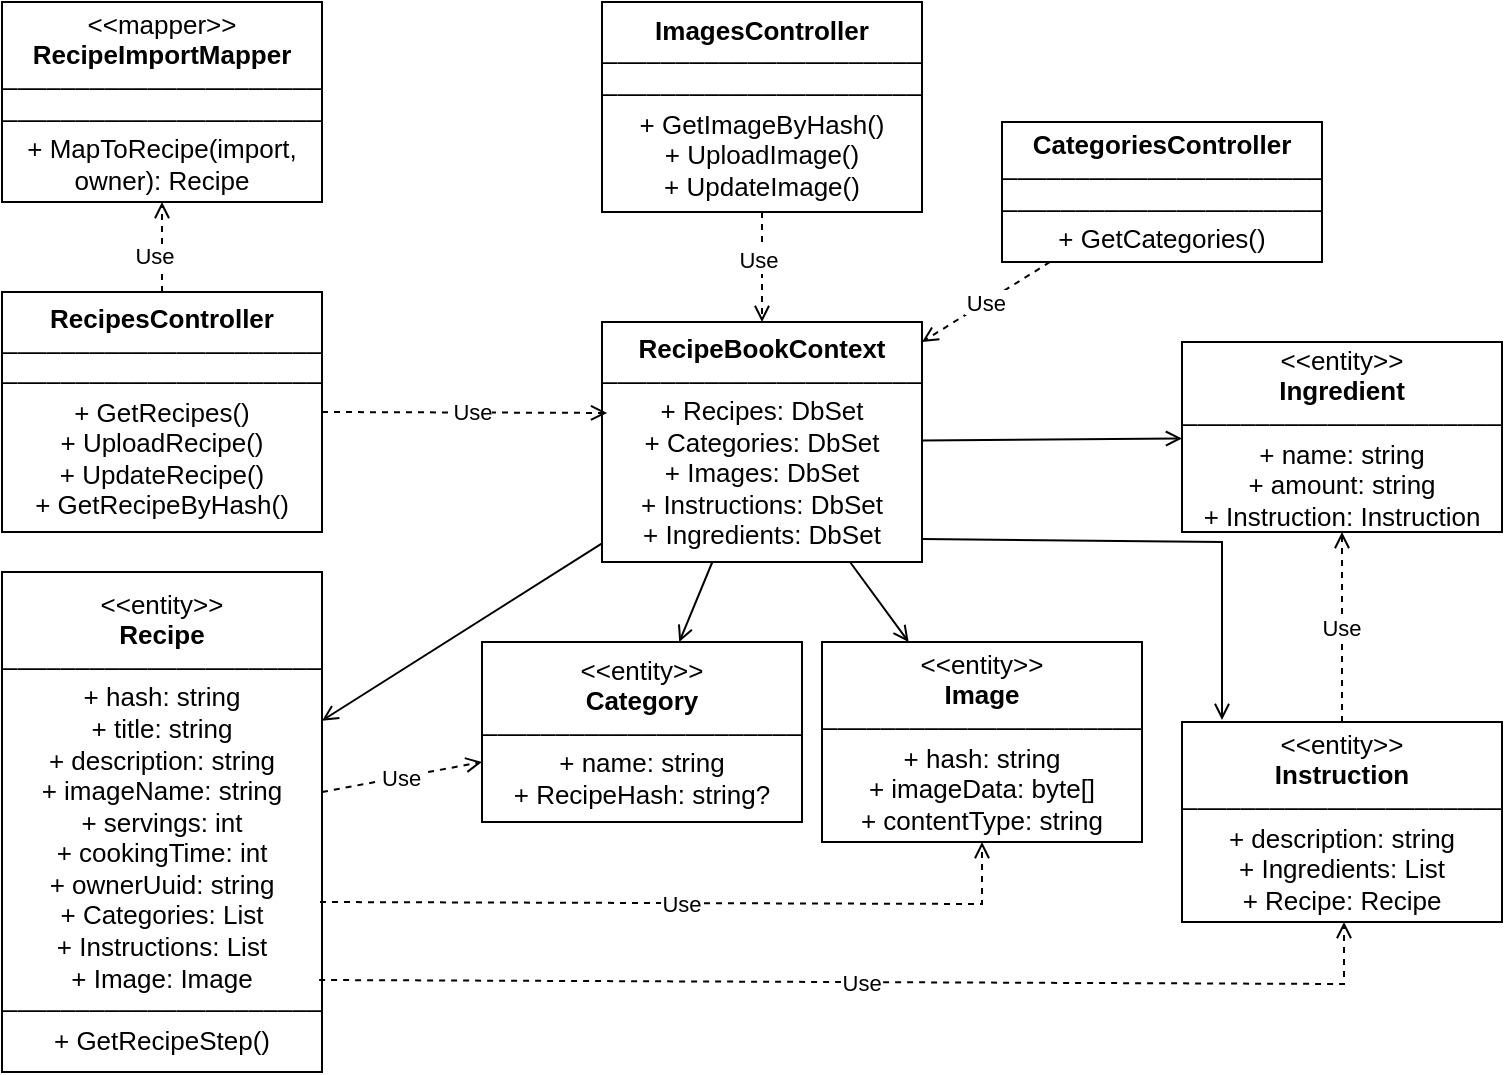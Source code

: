 <mxfile version="27.1.1">
  <diagram id="1" name="Seitenloses Diagramm">
    <mxGraphModel dx="938" dy="1775" grid="1" gridSize="10" guides="1" tooltips="1" connect="1" arrows="1" fold="1" page="1" pageScale="1" pageWidth="827" pageHeight="1169" math="0" shadow="0">
      <root>
        <mxCell id="0" />
        <mxCell id="1" parent="0" />
        <mxCell id="2" value="&lt;b&gt;RecipesController&lt;/b&gt;&lt;br&gt;––––––––––––––––––––––&lt;br&gt;––––––––––––––––––––––&lt;br&gt;&lt;div&gt;+ GetRecipes()&lt;br&gt;+ UploadRecipe()&lt;br&gt;+ UpdateRecipe()&lt;br&gt;+ GetRecipeByHash()&lt;/div&gt;" style="rounded=0;whiteSpace=wrap;html=1;strokeColor=#000000;fillColor=#ffffff;fontSize=13;fontFamily=Arial;" parent="1" vertex="1">
          <mxGeometry x="80" y="135" width="160" height="120" as="geometry" />
        </mxCell>
        <mxCell id="3" value="&lt;b&gt;ImagesController&lt;/b&gt;&lt;br&gt;––––––––––––––––––––––&lt;br&gt;––––––––––––––––––––––&lt;br&gt;&lt;div&gt;+ GetImageByHash()&lt;br&gt;+ UploadImage()&lt;br&gt;+ UpdateImage()&lt;/div&gt;" style="rounded=0;whiteSpace=wrap;html=1;strokeColor=#000000;fillColor=#ffffff;fontSize=13;fontFamily=Arial;" parent="1" vertex="1">
          <mxGeometry x="380" y="-10" width="160" height="105" as="geometry" />
        </mxCell>
        <mxCell id="4" value="&lt;b&gt;CategoriesController&lt;/b&gt;&lt;br&gt;––––––––––––––––––––––&lt;br&gt;––––––––––––––––––––––&lt;br&gt;&lt;div&gt;+ GetCategories()&lt;/div&gt;" style="rounded=0;whiteSpace=wrap;html=1;strokeColor=#000000;fillColor=#ffffff;fontSize=13;fontFamily=Arial;" parent="1" vertex="1">
          <mxGeometry x="580" y="50" width="160" height="70" as="geometry" />
        </mxCell>
        <mxCell id="5" value="&lt;b&gt;RecipeBookContext&lt;/b&gt;&#xa;––––––––––––––––––––––&#xa;+ Recipes: DbSet&lt;Recipe&gt;&#xa;+ Categories: DbSet&lt;Category&gt;&#xa;+ Images: DbSet&lt;Image&gt;&#xa;+ Instructions: DbSet&lt;Instruction&gt;&#xa;+ Ingredients: DbSet&lt;Ingredient&gt;" style="rounded=0;whiteSpace=wrap;html=1;strokeColor=#000000;fillColor=#ffffff;fontSize=13;fontFamily=Arial;" parent="1" vertex="1">
          <mxGeometry x="380" y="150" width="160" height="120" as="geometry" />
        </mxCell>
        <mxCell id="6" value="&amp;lt;&amp;lt;entity&amp;gt;&amp;gt;&lt;br&gt;&lt;b&gt;Recipe&lt;/b&gt;&lt;br&gt;––––––––––––––––––––––&lt;br&gt;+ hash: string&lt;br&gt;+ title: string&lt;br&gt;+ description: string&lt;br&gt;+ imageName: string&lt;br&gt;+ servings: int&lt;br&gt;+ cookingTime: int&lt;br&gt;+ ownerUuid: string&lt;br&gt;+ Categories: List&lt;br&gt;+ Instructions: List&lt;br&gt;+ Image: Image&lt;br&gt;––––––––––––––––––––––&lt;br&gt;+ GetRecipeStep()" style="rounded=0;whiteSpace=wrap;html=1;strokeColor=#000000;fillColor=#ffffff;fontSize=13;fontFamily=Arial;" parent="1" vertex="1">
          <mxGeometry x="80" y="275" width="160" height="250" as="geometry" />
        </mxCell>
        <mxCell id="7" value="&amp;lt;&amp;lt;entity&amp;gt;&amp;gt;&lt;div&gt;&lt;b&gt;Category&lt;/b&gt;&lt;br&gt;––––––––––––––––––––––&lt;br&gt;+ name: string&lt;br&gt;+ RecipeHash: string?&lt;/div&gt;" style="rounded=0;whiteSpace=wrap;html=1;strokeColor=#000000;fillColor=#ffffff;fontSize=13;fontFamily=Arial;" parent="1" vertex="1">
          <mxGeometry x="320" y="310" width="160" height="90" as="geometry" />
        </mxCell>
        <mxCell id="8" value="&amp;lt;&amp;lt;entity&amp;gt;&amp;gt;&lt;div&gt;&lt;b&gt;Image&lt;/b&gt;&lt;br&gt;––––––––––––––––––––––&lt;br&gt;+ hash: string&lt;br&gt;+ imageData: byte[]&lt;br&gt;+ contentType: string&lt;/div&gt;" style="rounded=0;whiteSpace=wrap;html=1;strokeColor=#000000;fillColor=#ffffff;fontSize=13;fontFamily=Arial;" parent="1" vertex="1">
          <mxGeometry x="490" y="310" width="160" height="100" as="geometry" />
        </mxCell>
        <mxCell id="9" value="&amp;lt;&amp;lt;entity&amp;gt;&amp;gt;&lt;div&gt;&lt;b&gt;Instruction&lt;/b&gt;&lt;br&gt;––––––––––––––––––––––&lt;br&gt;+ description: string&lt;br&gt;+ Ingredients: List&lt;br&gt;+ Recipe: Recipe&lt;/div&gt;" style="rounded=0;whiteSpace=wrap;html=1;strokeColor=#000000;fillColor=#ffffff;fontSize=13;fontFamily=Arial;" parent="1" vertex="1">
          <mxGeometry x="670" y="350" width="160" height="100" as="geometry" />
        </mxCell>
        <mxCell id="10" value="&amp;lt;&amp;lt;entity&amp;gt;&amp;gt;&lt;div&gt;&lt;b&gt;Ingredient&lt;/b&gt;&lt;br&gt;––––––––––––––––––––––&lt;br&gt;+ name: string&lt;br&gt;+ amount: string&lt;br&gt;+ Instruction: Instruction&lt;/div&gt;" style="rounded=0;whiteSpace=wrap;html=1;strokeColor=#000000;fillColor=#ffffff;fontSize=13;fontFamily=Arial;" parent="1" vertex="1">
          <mxGeometry x="670" y="160" width="160" height="95" as="geometry" />
        </mxCell>
        <mxCell id="11" value="&amp;lt;&amp;lt;mapper&amp;gt;&amp;gt;&lt;br&gt;&lt;b&gt;RecipeImportMapper&lt;/b&gt;&lt;br&gt;––––––––––––––––––––––&lt;br&gt;––––––––––––––––––––––&lt;br&gt;&lt;div&gt;+ MapToRecipe(import, owner): Recipe&lt;/div&gt;" style="rounded=0;whiteSpace=wrap;html=1;strokeColor=#000000;fillColor=#ffffff;fontSize=13;fontFamily=Arial;" parent="1" vertex="1">
          <mxGeometry x="80" y="-10" width="160" height="100" as="geometry" />
        </mxCell>
        <mxCell id="20" style="endArrow=open;endFill=0;dashed=1;strokeColor=#000000;entryX=0.016;entryY=0.379;entryDx=0;entryDy=0;entryPerimeter=0;exitX=1;exitY=0.5;exitDx=0;exitDy=0;" parent="1" source="2" target="5" edge="1">
          <mxGeometry relative="1" as="geometry">
            <mxPoint x="260" y="200" as="sourcePoint" />
          </mxGeometry>
        </mxCell>
        <mxCell id="piknVpk5tTyp0uE0W8Fe-34" value="Use" style="edgeLabel;html=1;align=center;verticalAlign=middle;resizable=0;points=[];" vertex="1" connectable="0" parent="20">
          <mxGeometry x="0.052" y="1" relative="1" as="geometry">
            <mxPoint as="offset" />
          </mxGeometry>
        </mxCell>
        <mxCell id="21" style="endArrow=open;endFill=0;dashed=1;strokeColor=#000000;" parent="1" source="3" target="5" edge="1">
          <mxGeometry relative="1" as="geometry" />
        </mxCell>
        <mxCell id="piknVpk5tTyp0uE0W8Fe-39" value="Use" style="edgeLabel;html=1;align=center;verticalAlign=middle;resizable=0;points=[];" vertex="1" connectable="0" parent="21">
          <mxGeometry x="-0.127" y="-2" relative="1" as="geometry">
            <mxPoint as="offset" />
          </mxGeometry>
        </mxCell>
        <mxCell id="22" value="Use" style="endArrow=open;endFill=0;dashed=1;strokeColor=#000000;" parent="1" source="4" target="5" edge="1">
          <mxGeometry relative="1" as="geometry" />
        </mxCell>
        <mxCell id="23" style="endArrow=open;endFill=0;dashed=1;strokeColor=#000000;" parent="1" source="2" target="11" edge="1">
          <mxGeometry relative="1" as="geometry" />
        </mxCell>
        <mxCell id="piknVpk5tTyp0uE0W8Fe-40" value="Use" style="edgeLabel;html=1;align=center;verticalAlign=middle;resizable=0;points=[];" vertex="1" connectable="0" parent="23">
          <mxGeometry x="-0.2" y="4" relative="1" as="geometry">
            <mxPoint as="offset" />
          </mxGeometry>
        </mxCell>
        <mxCell id="24" style="endArrow=open;endFill=0;strokeColor=#000000;" parent="1" source="5" target="6" edge="1">
          <mxGeometry relative="1" as="geometry" />
        </mxCell>
        <mxCell id="25" style="endArrow=open;endFill=0;strokeColor=#000000;" parent="1" source="5" target="7" edge="1">
          <mxGeometry relative="1" as="geometry" />
        </mxCell>
        <mxCell id="26" style="endArrow=open;endFill=0;strokeColor=#000000;" parent="1" source="5" target="8" edge="1">
          <mxGeometry relative="1" as="geometry" />
        </mxCell>
        <mxCell id="27" style="endArrow=open;endFill=0;strokeColor=#000000;rounded=0;curved=0;exitX=1;exitY=0.904;exitDx=0;exitDy=0;exitPerimeter=0;entryX=0.125;entryY=-0.01;entryDx=0;entryDy=0;entryPerimeter=0;" parent="1" source="5" target="9" edge="1">
          <mxGeometry relative="1" as="geometry">
            <mxPoint x="690" y="360" as="targetPoint" />
            <Array as="points">
              <mxPoint x="690" y="260" />
            </Array>
          </mxGeometry>
        </mxCell>
        <mxCell id="28" style="endArrow=open;endFill=0;strokeColor=#000000;" parent="1" source="5" target="10" edge="1">
          <mxGeometry relative="1" as="geometry" />
        </mxCell>
        <mxCell id="29" value="Use" style="endArrow=open;endFill=0;dashed=1;strokeColor=#000000;" parent="1" source="6" target="7" edge="1">
          <mxGeometry relative="1" as="geometry" />
        </mxCell>
        <mxCell id="30" value="Use" style="endArrow=open;endFill=0;dashed=1;strokeColor=#000000;entryX=0.5;entryY=1;entryDx=0;entryDy=0;rounded=0;curved=0;" parent="1" target="8" edge="1">
          <mxGeometry relative="1" as="geometry">
            <mxPoint x="239" y="440" as="sourcePoint" />
            <Array as="points">
              <mxPoint x="570" y="441" />
            </Array>
          </mxGeometry>
        </mxCell>
        <mxCell id="32" value="Use" style="endArrow=open;endFill=0;dashed=1;strokeColor=#000000;" parent="1" source="9" target="10" edge="1">
          <mxGeometry relative="1" as="geometry" />
        </mxCell>
        <mxCell id="piknVpk5tTyp0uE0W8Fe-33" value="Use" style="endArrow=open;endFill=0;dashed=1;strokeColor=#000000;exitX=0.991;exitY=0.816;exitDx=0;exitDy=0;exitPerimeter=0;entryX=0.5;entryY=1;entryDx=0;entryDy=0;rounded=0;curved=0;" edge="1" parent="1" source="6">
          <mxGeometry relative="1" as="geometry">
            <mxPoint x="420" y="485" as="sourcePoint" />
            <mxPoint x="751" y="450" as="targetPoint" />
            <Array as="points">
              <mxPoint x="751" y="481" />
            </Array>
          </mxGeometry>
        </mxCell>
      </root>
    </mxGraphModel>
  </diagram>
</mxfile>
